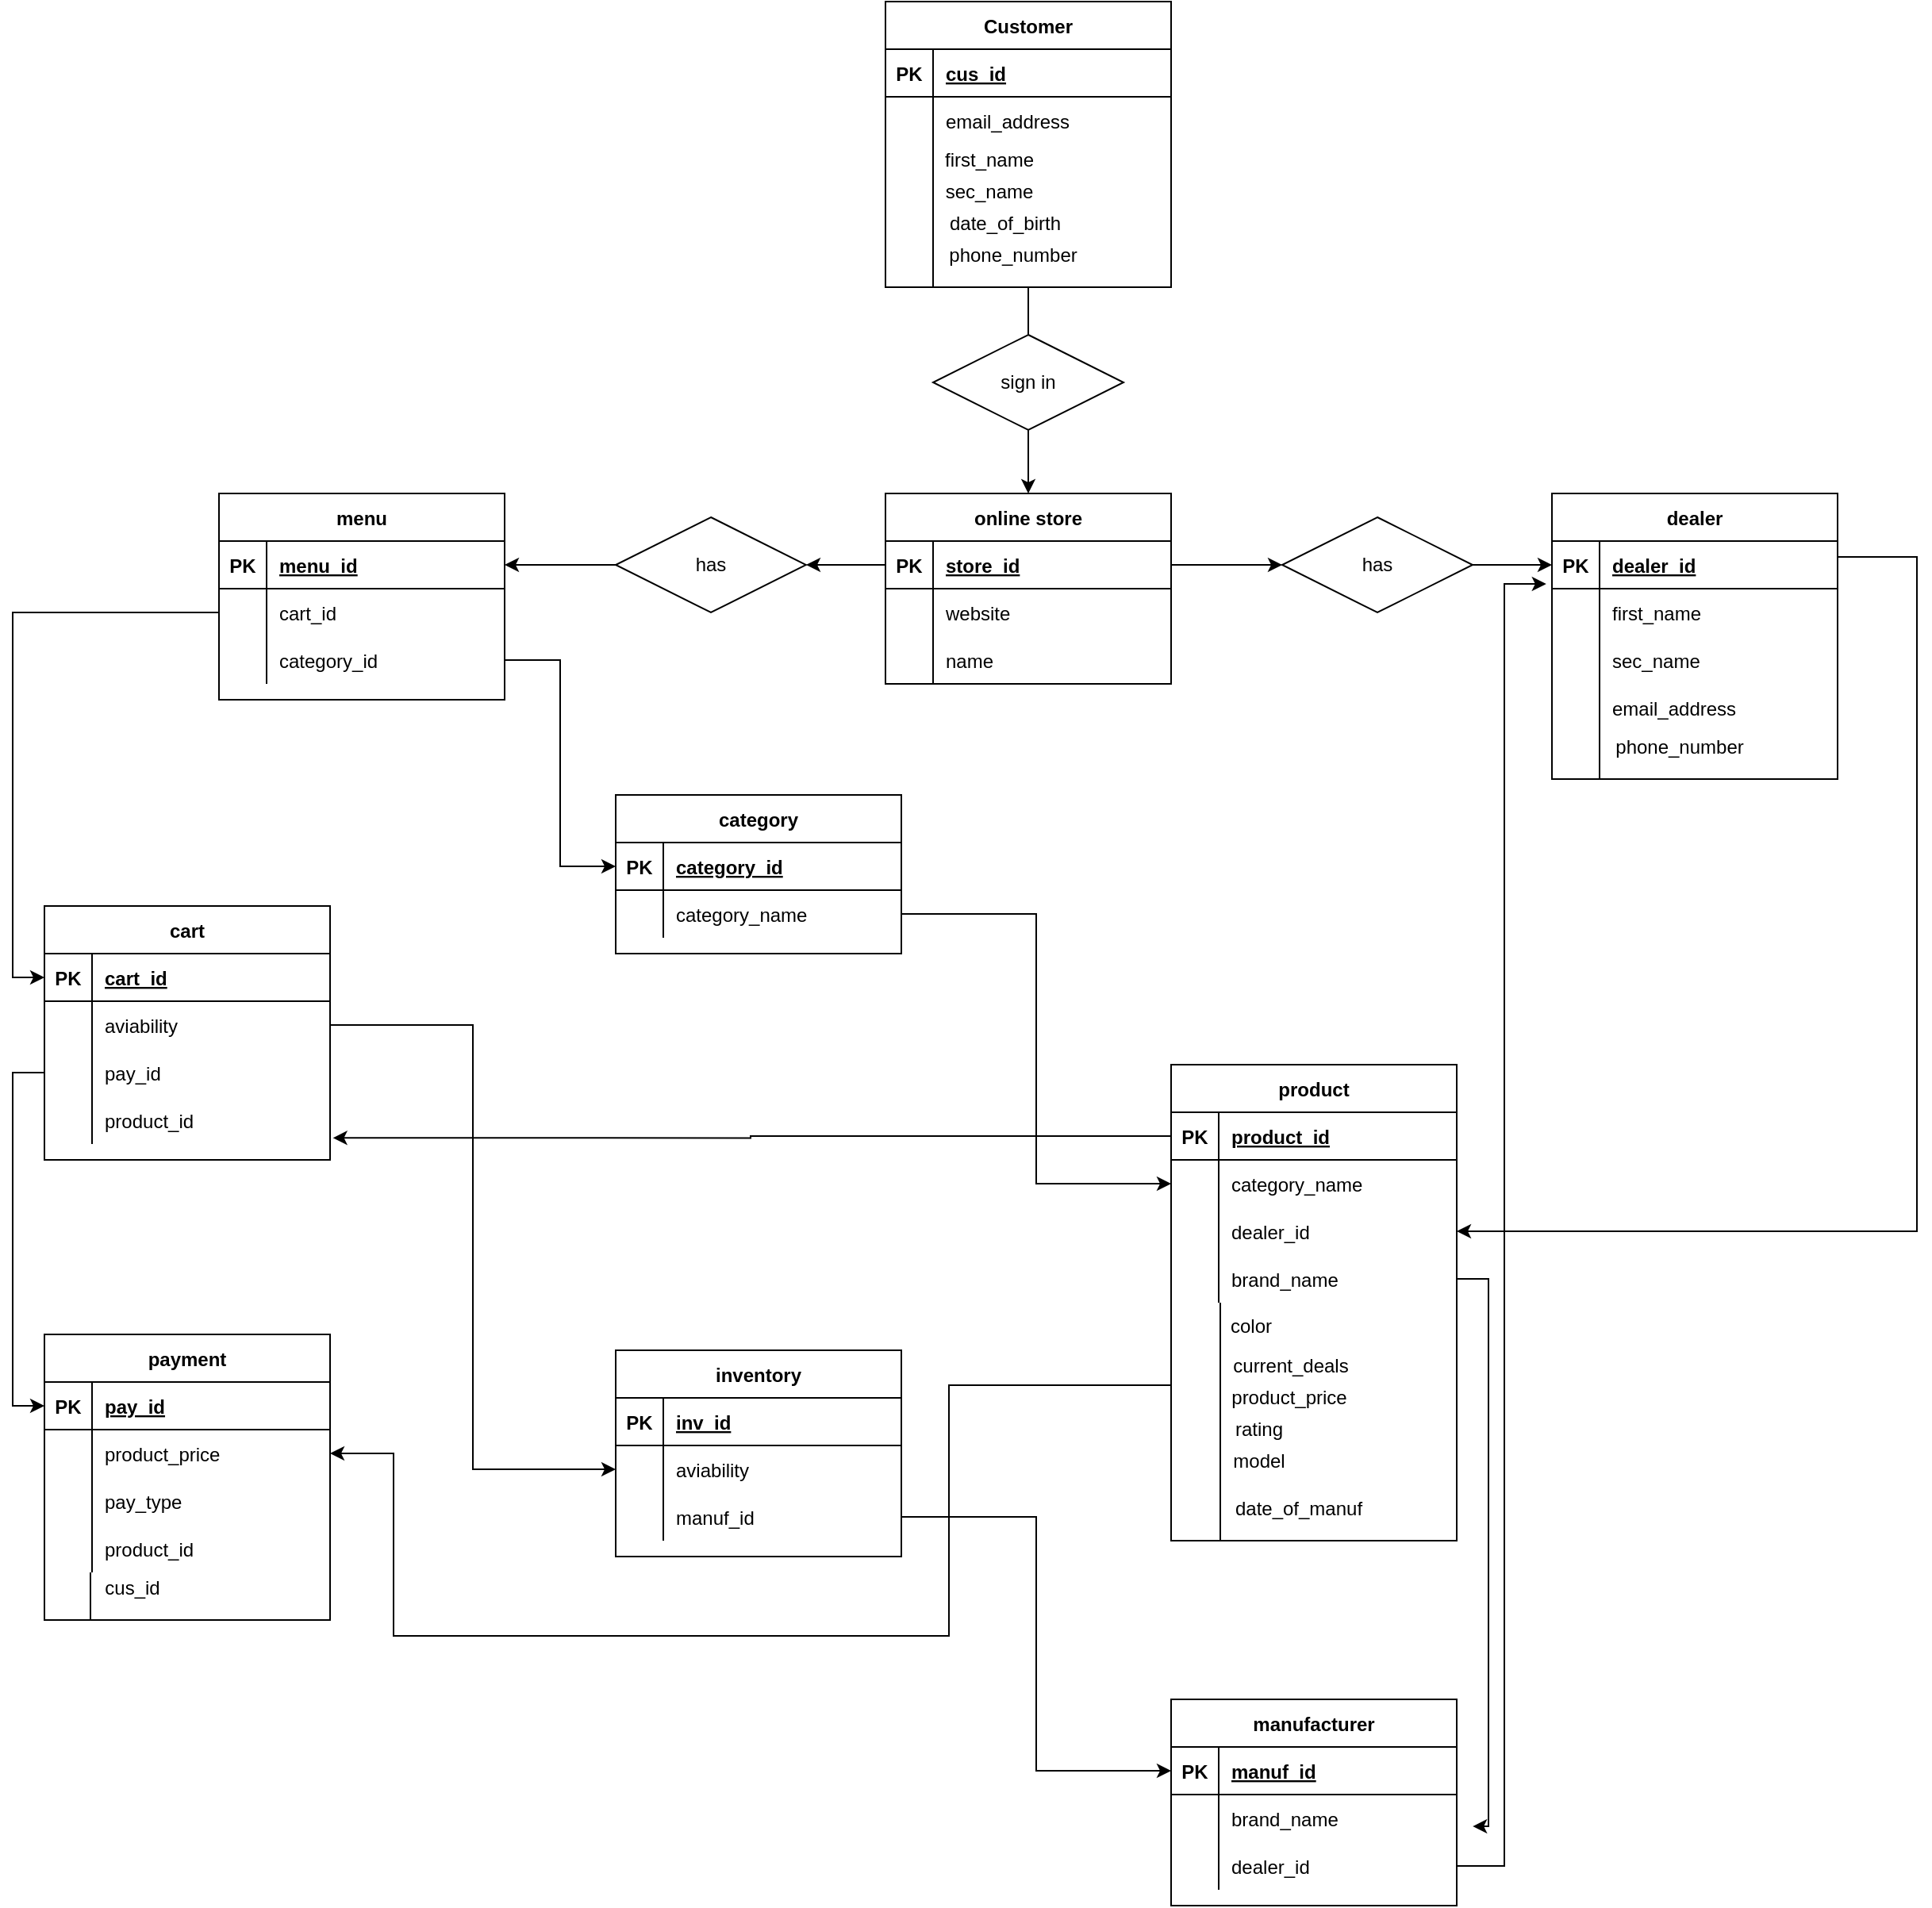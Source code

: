 <mxfile version="15.8.8" type="github"><diagram id="V5RaIn9IhtuACcZUyHem" name="Page-1"><mxGraphModel dx="3833" dy="1190" grid="1" gridSize="10" guides="1" tooltips="1" connect="1" arrows="1" fold="1" page="1" pageScale="1" pageWidth="827" pageHeight="1169" math="0" shadow="0"><root><mxCell id="0"/><mxCell id="1" parent="0"/><mxCell id="Dq_9vR5A9LpsR07hQWiT-88" style="edgeStyle=orthogonalEdgeStyle;rounded=0;orthogonalLoop=1;jettySize=auto;html=1;exitX=0.5;exitY=1;exitDx=0;exitDy=0;entryX=0.5;entryY=0;entryDx=0;entryDy=0;" parent="1" source="Dq_9vR5A9LpsR07hQWiT-31" target="Dq_9vR5A9LpsR07hQWiT-46" edge="1"><mxGeometry relative="1" as="geometry"/></mxCell><mxCell id="Dq_9vR5A9LpsR07hQWiT-31" value="Customer" style="shape=table;startSize=30;container=1;collapsible=1;childLayout=tableLayout;fixedRows=1;rowLines=0;fontStyle=1;align=center;resizeLast=1;" parent="1" vertex="1"><mxGeometry x="350" y="20" width="180" height="180" as="geometry"/></mxCell><mxCell id="Dq_9vR5A9LpsR07hQWiT-32" value="" style="shape=partialRectangle;collapsible=0;dropTarget=0;pointerEvents=0;fillColor=none;top=0;left=0;bottom=1;right=0;points=[[0,0.5],[1,0.5]];portConstraint=eastwest;" parent="Dq_9vR5A9LpsR07hQWiT-31" vertex="1"><mxGeometry y="30" width="180" height="30" as="geometry"/></mxCell><mxCell id="Dq_9vR5A9LpsR07hQWiT-33" value="PK" style="shape=partialRectangle;connectable=0;fillColor=none;top=0;left=0;bottom=0;right=0;fontStyle=1;overflow=hidden;" parent="Dq_9vR5A9LpsR07hQWiT-32" vertex="1"><mxGeometry width="30.0" height="30" as="geometry"><mxRectangle width="30.0" height="30" as="alternateBounds"/></mxGeometry></mxCell><mxCell id="Dq_9vR5A9LpsR07hQWiT-34" value="cus_id" style="shape=partialRectangle;connectable=0;fillColor=none;top=0;left=0;bottom=0;right=0;align=left;spacingLeft=6;fontStyle=5;overflow=hidden;" parent="Dq_9vR5A9LpsR07hQWiT-32" vertex="1"><mxGeometry x="30.0" width="150.0" height="30" as="geometry"><mxRectangle width="150.0" height="30" as="alternateBounds"/></mxGeometry></mxCell><mxCell id="Dq_9vR5A9LpsR07hQWiT-35" value="" style="shape=partialRectangle;collapsible=0;dropTarget=0;pointerEvents=0;fillColor=none;top=0;left=0;bottom=0;right=0;points=[[0,0.5],[1,0.5]];portConstraint=eastwest;" parent="Dq_9vR5A9LpsR07hQWiT-31" vertex="1"><mxGeometry y="60" width="180" height="30" as="geometry"/></mxCell><mxCell id="Dq_9vR5A9LpsR07hQWiT-36" value="" style="shape=partialRectangle;connectable=0;fillColor=none;top=0;left=0;bottom=0;right=0;editable=1;overflow=hidden;" parent="Dq_9vR5A9LpsR07hQWiT-35" vertex="1"><mxGeometry width="30.0" height="30" as="geometry"><mxRectangle width="30.0" height="30" as="alternateBounds"/></mxGeometry></mxCell><mxCell id="Dq_9vR5A9LpsR07hQWiT-37" value="email_address" style="shape=partialRectangle;connectable=0;fillColor=none;top=0;left=0;bottom=0;right=0;align=left;spacingLeft=6;overflow=hidden;" parent="Dq_9vR5A9LpsR07hQWiT-35" vertex="1"><mxGeometry x="30.0" width="150.0" height="30" as="geometry"><mxRectangle width="150.0" height="30" as="alternateBounds"/></mxGeometry></mxCell><mxCell id="Dq_9vR5A9LpsR07hQWiT-44" value="sign in" style="shape=rhombus;perimeter=rhombusPerimeter;whiteSpace=wrap;html=1;align=center;" parent="1" vertex="1"><mxGeometry x="380" y="230" width="120" height="60" as="geometry"/></mxCell><mxCell id="Dq_9vR5A9LpsR07hQWiT-46" value="online store" style="shape=table;startSize=30;container=1;collapsible=1;childLayout=tableLayout;fixedRows=1;rowLines=0;fontStyle=1;align=center;resizeLast=1;" parent="1" vertex="1"><mxGeometry x="350" y="330" width="180" height="120" as="geometry"/></mxCell><mxCell id="Dq_9vR5A9LpsR07hQWiT-47" value="" style="shape=partialRectangle;collapsible=0;dropTarget=0;pointerEvents=0;fillColor=none;top=0;left=0;bottom=1;right=0;points=[[0,0.5],[1,0.5]];portConstraint=eastwest;" parent="Dq_9vR5A9LpsR07hQWiT-46" vertex="1"><mxGeometry y="30" width="180" height="30" as="geometry"/></mxCell><mxCell id="Dq_9vR5A9LpsR07hQWiT-48" value="PK" style="shape=partialRectangle;connectable=0;fillColor=none;top=0;left=0;bottom=0;right=0;fontStyle=1;overflow=hidden;" parent="Dq_9vR5A9LpsR07hQWiT-47" vertex="1"><mxGeometry width="30" height="30" as="geometry"><mxRectangle width="30" height="30" as="alternateBounds"/></mxGeometry></mxCell><mxCell id="Dq_9vR5A9LpsR07hQWiT-49" value="store_id" style="shape=partialRectangle;connectable=0;fillColor=none;top=0;left=0;bottom=0;right=0;align=left;spacingLeft=6;fontStyle=5;overflow=hidden;" parent="Dq_9vR5A9LpsR07hQWiT-47" vertex="1"><mxGeometry x="30" width="150" height="30" as="geometry"><mxRectangle width="150" height="30" as="alternateBounds"/></mxGeometry></mxCell><mxCell id="Dq_9vR5A9LpsR07hQWiT-50" value="" style="shape=partialRectangle;collapsible=0;dropTarget=0;pointerEvents=0;fillColor=none;top=0;left=0;bottom=0;right=0;points=[[0,0.5],[1,0.5]];portConstraint=eastwest;" parent="Dq_9vR5A9LpsR07hQWiT-46" vertex="1"><mxGeometry y="60" width="180" height="30" as="geometry"/></mxCell><mxCell id="Dq_9vR5A9LpsR07hQWiT-51" value="" style="shape=partialRectangle;connectable=0;fillColor=none;top=0;left=0;bottom=0;right=0;editable=1;overflow=hidden;" parent="Dq_9vR5A9LpsR07hQWiT-50" vertex="1"><mxGeometry width="30" height="30" as="geometry"><mxRectangle width="30" height="30" as="alternateBounds"/></mxGeometry></mxCell><mxCell id="Dq_9vR5A9LpsR07hQWiT-52" value="website" style="shape=partialRectangle;connectable=0;fillColor=none;top=0;left=0;bottom=0;right=0;align=left;spacingLeft=6;overflow=hidden;" parent="Dq_9vR5A9LpsR07hQWiT-50" vertex="1"><mxGeometry x="30" width="150" height="30" as="geometry"><mxRectangle width="150" height="30" as="alternateBounds"/></mxGeometry></mxCell><mxCell id="Dq_9vR5A9LpsR07hQWiT-53" value="" style="shape=partialRectangle;collapsible=0;dropTarget=0;pointerEvents=0;fillColor=none;top=0;left=0;bottom=0;right=0;points=[[0,0.5],[1,0.5]];portConstraint=eastwest;" parent="Dq_9vR5A9LpsR07hQWiT-46" vertex="1"><mxGeometry y="90" width="180" height="30" as="geometry"/></mxCell><mxCell id="Dq_9vR5A9LpsR07hQWiT-54" value="" style="shape=partialRectangle;connectable=0;fillColor=none;top=0;left=0;bottom=0;right=0;editable=1;overflow=hidden;" parent="Dq_9vR5A9LpsR07hQWiT-53" vertex="1"><mxGeometry width="30" height="30" as="geometry"><mxRectangle width="30" height="30" as="alternateBounds"/></mxGeometry></mxCell><mxCell id="Dq_9vR5A9LpsR07hQWiT-55" value="name" style="shape=partialRectangle;connectable=0;fillColor=none;top=0;left=0;bottom=0;right=0;align=left;spacingLeft=6;overflow=hidden;" parent="Dq_9vR5A9LpsR07hQWiT-53" vertex="1"><mxGeometry x="30" width="150" height="30" as="geometry"><mxRectangle width="150" height="30" as="alternateBounds"/></mxGeometry></mxCell><mxCell id="Dq_9vR5A9LpsR07hQWiT-59" value="menu" style="shape=table;startSize=30;container=1;collapsible=1;childLayout=tableLayout;fixedRows=1;rowLines=0;fontStyle=1;align=center;resizeLast=1;" parent="1" vertex="1"><mxGeometry x="-70" y="330" width="180" height="130" as="geometry"/></mxCell><mxCell id="Dq_9vR5A9LpsR07hQWiT-60" value="" style="shape=partialRectangle;collapsible=0;dropTarget=0;pointerEvents=0;fillColor=none;top=0;left=0;bottom=1;right=0;points=[[0,0.5],[1,0.5]];portConstraint=eastwest;" parent="Dq_9vR5A9LpsR07hQWiT-59" vertex="1"><mxGeometry y="30" width="180" height="30" as="geometry"/></mxCell><mxCell id="Dq_9vR5A9LpsR07hQWiT-61" value="PK" style="shape=partialRectangle;connectable=0;fillColor=none;top=0;left=0;bottom=0;right=0;fontStyle=1;overflow=hidden;" parent="Dq_9vR5A9LpsR07hQWiT-60" vertex="1"><mxGeometry width="30" height="30" as="geometry"><mxRectangle width="30" height="30" as="alternateBounds"/></mxGeometry></mxCell><mxCell id="Dq_9vR5A9LpsR07hQWiT-62" value="menu_id" style="shape=partialRectangle;connectable=0;fillColor=none;top=0;left=0;bottom=0;right=0;align=left;spacingLeft=6;fontStyle=5;overflow=hidden;" parent="Dq_9vR5A9LpsR07hQWiT-60" vertex="1"><mxGeometry x="30" width="150" height="30" as="geometry"><mxRectangle width="150" height="30" as="alternateBounds"/></mxGeometry></mxCell><mxCell id="Dq_9vR5A9LpsR07hQWiT-63" value="" style="shape=partialRectangle;collapsible=0;dropTarget=0;pointerEvents=0;fillColor=none;top=0;left=0;bottom=0;right=0;points=[[0,0.5],[1,0.5]];portConstraint=eastwest;" parent="Dq_9vR5A9LpsR07hQWiT-59" vertex="1"><mxGeometry y="60" width="180" height="30" as="geometry"/></mxCell><mxCell id="Dq_9vR5A9LpsR07hQWiT-64" value="" style="shape=partialRectangle;connectable=0;fillColor=none;top=0;left=0;bottom=0;right=0;editable=1;overflow=hidden;" parent="Dq_9vR5A9LpsR07hQWiT-63" vertex="1"><mxGeometry width="30" height="30" as="geometry"><mxRectangle width="30" height="30" as="alternateBounds"/></mxGeometry></mxCell><mxCell id="Dq_9vR5A9LpsR07hQWiT-65" value="cart_id" style="shape=partialRectangle;connectable=0;fillColor=none;top=0;left=0;bottom=0;right=0;align=left;spacingLeft=6;overflow=hidden;" parent="Dq_9vR5A9LpsR07hQWiT-63" vertex="1"><mxGeometry x="30" width="150" height="30" as="geometry"><mxRectangle width="150" height="30" as="alternateBounds"/></mxGeometry></mxCell><mxCell id="Dq_9vR5A9LpsR07hQWiT-69" value="" style="shape=partialRectangle;collapsible=0;dropTarget=0;pointerEvents=0;fillColor=none;top=0;left=0;bottom=0;right=0;points=[[0,0.5],[1,0.5]];portConstraint=eastwest;" parent="Dq_9vR5A9LpsR07hQWiT-59" vertex="1"><mxGeometry y="90" width="180" height="30" as="geometry"/></mxCell><mxCell id="Dq_9vR5A9LpsR07hQWiT-70" value="" style="shape=partialRectangle;connectable=0;fillColor=none;top=0;left=0;bottom=0;right=0;editable=1;overflow=hidden;" parent="Dq_9vR5A9LpsR07hQWiT-69" vertex="1"><mxGeometry width="30" height="30" as="geometry"><mxRectangle width="30" height="30" as="alternateBounds"/></mxGeometry></mxCell><mxCell id="Dq_9vR5A9LpsR07hQWiT-71" value="category_id" style="shape=partialRectangle;connectable=0;fillColor=none;top=0;left=0;bottom=0;right=0;align=left;spacingLeft=6;overflow=hidden;" parent="Dq_9vR5A9LpsR07hQWiT-69" vertex="1"><mxGeometry x="30" width="150" height="30" as="geometry"><mxRectangle width="150" height="30" as="alternateBounds"/></mxGeometry></mxCell><mxCell id="Dq_9vR5A9LpsR07hQWiT-198" style="edgeStyle=orthogonalEdgeStyle;rounded=0;orthogonalLoop=1;jettySize=auto;html=1;exitX=0;exitY=0.5;exitDx=0;exitDy=0;entryX=1;entryY=0.5;entryDx=0;entryDy=0;" parent="1" source="Dq_9vR5A9LpsR07hQWiT-72" target="Dq_9vR5A9LpsR07hQWiT-60" edge="1"><mxGeometry relative="1" as="geometry"/></mxCell><mxCell id="Dq_9vR5A9LpsR07hQWiT-72" value="has" style="shape=rhombus;perimeter=rhombusPerimeter;whiteSpace=wrap;html=1;align=center;" parent="1" vertex="1"><mxGeometry x="180" y="345" width="120" height="60" as="geometry"/></mxCell><mxCell id="Dq_9vR5A9LpsR07hQWiT-200" style="edgeStyle=orthogonalEdgeStyle;rounded=0;orthogonalLoop=1;jettySize=auto;html=1;exitX=1;exitY=0.5;exitDx=0;exitDy=0;entryX=0;entryY=0.5;entryDx=0;entryDy=0;" parent="1" source="Dq_9vR5A9LpsR07hQWiT-73" target="Dq_9vR5A9LpsR07hQWiT-75" edge="1"><mxGeometry relative="1" as="geometry"/></mxCell><mxCell id="Dq_9vR5A9LpsR07hQWiT-73" value="has" style="shape=rhombus;perimeter=rhombusPerimeter;whiteSpace=wrap;html=1;align=center;" parent="1" vertex="1"><mxGeometry x="600" y="345" width="120" height="60" as="geometry"/></mxCell><mxCell id="Dq_9vR5A9LpsR07hQWiT-74" value="dealer" style="shape=table;startSize=30;container=1;collapsible=1;childLayout=tableLayout;fixedRows=1;rowLines=0;fontStyle=1;align=center;resizeLast=1;" parent="1" vertex="1"><mxGeometry x="770" y="330" width="180" height="180" as="geometry"/></mxCell><mxCell id="Dq_9vR5A9LpsR07hQWiT-75" value="" style="shape=partialRectangle;collapsible=0;dropTarget=0;pointerEvents=0;fillColor=none;top=0;left=0;bottom=1;right=0;points=[[0,0.5],[1,0.5]];portConstraint=eastwest;" parent="Dq_9vR5A9LpsR07hQWiT-74" vertex="1"><mxGeometry y="30" width="180" height="30" as="geometry"/></mxCell><mxCell id="Dq_9vR5A9LpsR07hQWiT-76" value="PK" style="shape=partialRectangle;connectable=0;fillColor=none;top=0;left=0;bottom=0;right=0;fontStyle=1;overflow=hidden;" parent="Dq_9vR5A9LpsR07hQWiT-75" vertex="1"><mxGeometry width="30" height="30" as="geometry"><mxRectangle width="30" height="30" as="alternateBounds"/></mxGeometry></mxCell><mxCell id="Dq_9vR5A9LpsR07hQWiT-77" value="dealer_id" style="shape=partialRectangle;connectable=0;fillColor=none;top=0;left=0;bottom=0;right=0;align=left;spacingLeft=6;fontStyle=5;overflow=hidden;" parent="Dq_9vR5A9LpsR07hQWiT-75" vertex="1"><mxGeometry x="30" width="150" height="30" as="geometry"><mxRectangle width="150" height="30" as="alternateBounds"/></mxGeometry></mxCell><mxCell id="Dq_9vR5A9LpsR07hQWiT-78" value="" style="shape=partialRectangle;collapsible=0;dropTarget=0;pointerEvents=0;fillColor=none;top=0;left=0;bottom=0;right=0;points=[[0,0.5],[1,0.5]];portConstraint=eastwest;" parent="Dq_9vR5A9LpsR07hQWiT-74" vertex="1"><mxGeometry y="60" width="180" height="30" as="geometry"/></mxCell><mxCell id="Dq_9vR5A9LpsR07hQWiT-79" value="" style="shape=partialRectangle;connectable=0;fillColor=none;top=0;left=0;bottom=0;right=0;editable=1;overflow=hidden;" parent="Dq_9vR5A9LpsR07hQWiT-78" vertex="1"><mxGeometry width="30" height="30" as="geometry"><mxRectangle width="30" height="30" as="alternateBounds"/></mxGeometry></mxCell><mxCell id="Dq_9vR5A9LpsR07hQWiT-80" value="first_name" style="shape=partialRectangle;connectable=0;fillColor=none;top=0;left=0;bottom=0;right=0;align=left;spacingLeft=6;overflow=hidden;" parent="Dq_9vR5A9LpsR07hQWiT-78" vertex="1"><mxGeometry x="30" width="150" height="30" as="geometry"><mxRectangle width="150" height="30" as="alternateBounds"/></mxGeometry></mxCell><mxCell id="Dq_9vR5A9LpsR07hQWiT-81" value="" style="shape=partialRectangle;collapsible=0;dropTarget=0;pointerEvents=0;fillColor=none;top=0;left=0;bottom=0;right=0;points=[[0,0.5],[1,0.5]];portConstraint=eastwest;" parent="Dq_9vR5A9LpsR07hQWiT-74" vertex="1"><mxGeometry y="90" width="180" height="30" as="geometry"/></mxCell><mxCell id="Dq_9vR5A9LpsR07hQWiT-82" value="" style="shape=partialRectangle;connectable=0;fillColor=none;top=0;left=0;bottom=0;right=0;editable=1;overflow=hidden;" parent="Dq_9vR5A9LpsR07hQWiT-81" vertex="1"><mxGeometry width="30" height="30" as="geometry"><mxRectangle width="30" height="30" as="alternateBounds"/></mxGeometry></mxCell><mxCell id="Dq_9vR5A9LpsR07hQWiT-83" value="sec_name" style="shape=partialRectangle;connectable=0;fillColor=none;top=0;left=0;bottom=0;right=0;align=left;spacingLeft=6;overflow=hidden;" parent="Dq_9vR5A9LpsR07hQWiT-81" vertex="1"><mxGeometry x="30" width="150" height="30" as="geometry"><mxRectangle width="150" height="30" as="alternateBounds"/></mxGeometry></mxCell><mxCell id="Dq_9vR5A9LpsR07hQWiT-84" value="" style="shape=partialRectangle;collapsible=0;dropTarget=0;pointerEvents=0;fillColor=none;top=0;left=0;bottom=0;right=0;points=[[0,0.5],[1,0.5]];portConstraint=eastwest;" parent="Dq_9vR5A9LpsR07hQWiT-74" vertex="1"><mxGeometry y="120" width="180" height="30" as="geometry"/></mxCell><mxCell id="Dq_9vR5A9LpsR07hQWiT-85" value="" style="shape=partialRectangle;connectable=0;fillColor=none;top=0;left=0;bottom=0;right=0;editable=1;overflow=hidden;" parent="Dq_9vR5A9LpsR07hQWiT-84" vertex="1"><mxGeometry width="30" height="30" as="geometry"><mxRectangle width="30" height="30" as="alternateBounds"/></mxGeometry></mxCell><mxCell id="Dq_9vR5A9LpsR07hQWiT-86" value="email_address" style="shape=partialRectangle;connectable=0;fillColor=none;top=0;left=0;bottom=0;right=0;align=left;spacingLeft=6;overflow=hidden;" parent="Dq_9vR5A9LpsR07hQWiT-84" vertex="1"><mxGeometry x="30" width="150" height="30" as="geometry"><mxRectangle width="150" height="30" as="alternateBounds"/></mxGeometry></mxCell><mxCell id="Dq_9vR5A9LpsR07hQWiT-91" value="cart" style="shape=table;startSize=30;container=1;collapsible=1;childLayout=tableLayout;fixedRows=1;rowLines=0;fontStyle=1;align=center;resizeLast=1;" parent="1" vertex="1"><mxGeometry x="-180" y="590" width="180" height="160" as="geometry"/></mxCell><mxCell id="Dq_9vR5A9LpsR07hQWiT-92" value="" style="shape=partialRectangle;collapsible=0;dropTarget=0;pointerEvents=0;fillColor=none;top=0;left=0;bottom=1;right=0;points=[[0,0.5],[1,0.5]];portConstraint=eastwest;" parent="Dq_9vR5A9LpsR07hQWiT-91" vertex="1"><mxGeometry y="30" width="180" height="30" as="geometry"/></mxCell><mxCell id="Dq_9vR5A9LpsR07hQWiT-93" value="PK" style="shape=partialRectangle;connectable=0;fillColor=none;top=0;left=0;bottom=0;right=0;fontStyle=1;overflow=hidden;" parent="Dq_9vR5A9LpsR07hQWiT-92" vertex="1"><mxGeometry width="30" height="30" as="geometry"><mxRectangle width="30" height="30" as="alternateBounds"/></mxGeometry></mxCell><mxCell id="Dq_9vR5A9LpsR07hQWiT-94" value="cart_id" style="shape=partialRectangle;connectable=0;fillColor=none;top=0;left=0;bottom=0;right=0;align=left;spacingLeft=6;fontStyle=5;overflow=hidden;" parent="Dq_9vR5A9LpsR07hQWiT-92" vertex="1"><mxGeometry x="30" width="150" height="30" as="geometry"><mxRectangle width="150" height="30" as="alternateBounds"/></mxGeometry></mxCell><mxCell id="Dq_9vR5A9LpsR07hQWiT-95" value="" style="shape=partialRectangle;collapsible=0;dropTarget=0;pointerEvents=0;fillColor=none;top=0;left=0;bottom=0;right=0;points=[[0,0.5],[1,0.5]];portConstraint=eastwest;" parent="Dq_9vR5A9LpsR07hQWiT-91" vertex="1"><mxGeometry y="60" width="180" height="30" as="geometry"/></mxCell><mxCell id="Dq_9vR5A9LpsR07hQWiT-96" value="" style="shape=partialRectangle;connectable=0;fillColor=none;top=0;left=0;bottom=0;right=0;editable=1;overflow=hidden;" parent="Dq_9vR5A9LpsR07hQWiT-95" vertex="1"><mxGeometry width="30" height="30" as="geometry"><mxRectangle width="30" height="30" as="alternateBounds"/></mxGeometry></mxCell><mxCell id="Dq_9vR5A9LpsR07hQWiT-97" value="aviability" style="shape=partialRectangle;connectable=0;fillColor=none;top=0;left=0;bottom=0;right=0;align=left;spacingLeft=6;overflow=hidden;" parent="Dq_9vR5A9LpsR07hQWiT-95" vertex="1"><mxGeometry x="30" width="150" height="30" as="geometry"><mxRectangle width="150" height="30" as="alternateBounds"/></mxGeometry></mxCell><mxCell id="Dq_9vR5A9LpsR07hQWiT-98" value="" style="shape=partialRectangle;collapsible=0;dropTarget=0;pointerEvents=0;fillColor=none;top=0;left=0;bottom=0;right=0;points=[[0,0.5],[1,0.5]];portConstraint=eastwest;" parent="Dq_9vR5A9LpsR07hQWiT-91" vertex="1"><mxGeometry y="90" width="180" height="30" as="geometry"/></mxCell><mxCell id="Dq_9vR5A9LpsR07hQWiT-99" value="" style="shape=partialRectangle;connectable=0;fillColor=none;top=0;left=0;bottom=0;right=0;editable=1;overflow=hidden;" parent="Dq_9vR5A9LpsR07hQWiT-98" vertex="1"><mxGeometry width="30" height="30" as="geometry"><mxRectangle width="30" height="30" as="alternateBounds"/></mxGeometry></mxCell><mxCell id="Dq_9vR5A9LpsR07hQWiT-100" value="pay_id" style="shape=partialRectangle;connectable=0;fillColor=none;top=0;left=0;bottom=0;right=0;align=left;spacingLeft=6;overflow=hidden;" parent="Dq_9vR5A9LpsR07hQWiT-98" vertex="1"><mxGeometry x="30" width="150" height="30" as="geometry"><mxRectangle width="150" height="30" as="alternateBounds"/></mxGeometry></mxCell><mxCell id="Dq_9vR5A9LpsR07hQWiT-101" value="" style="shape=partialRectangle;collapsible=0;dropTarget=0;pointerEvents=0;fillColor=none;top=0;left=0;bottom=0;right=0;points=[[0,0.5],[1,0.5]];portConstraint=eastwest;" parent="Dq_9vR5A9LpsR07hQWiT-91" vertex="1"><mxGeometry y="120" width="180" height="30" as="geometry"/></mxCell><mxCell id="Dq_9vR5A9LpsR07hQWiT-102" value="" style="shape=partialRectangle;connectable=0;fillColor=none;top=0;left=0;bottom=0;right=0;editable=1;overflow=hidden;" parent="Dq_9vR5A9LpsR07hQWiT-101" vertex="1"><mxGeometry width="30" height="30" as="geometry"><mxRectangle width="30" height="30" as="alternateBounds"/></mxGeometry></mxCell><mxCell id="Dq_9vR5A9LpsR07hQWiT-103" value="product_id" style="shape=partialRectangle;connectable=0;fillColor=none;top=0;left=0;bottom=0;right=0;align=left;spacingLeft=6;overflow=hidden;" parent="Dq_9vR5A9LpsR07hQWiT-101" vertex="1"><mxGeometry x="30" width="150" height="30" as="geometry"><mxRectangle width="150" height="30" as="alternateBounds"/></mxGeometry></mxCell><mxCell id="Dq_9vR5A9LpsR07hQWiT-108" value="category" style="shape=table;startSize=30;container=1;collapsible=1;childLayout=tableLayout;fixedRows=1;rowLines=0;fontStyle=1;align=center;resizeLast=1;" parent="1" vertex="1"><mxGeometry x="180" y="520" width="180" height="100" as="geometry"/></mxCell><mxCell id="Dq_9vR5A9LpsR07hQWiT-109" value="" style="shape=partialRectangle;collapsible=0;dropTarget=0;pointerEvents=0;fillColor=none;top=0;left=0;bottom=1;right=0;points=[[0,0.5],[1,0.5]];portConstraint=eastwest;" parent="Dq_9vR5A9LpsR07hQWiT-108" vertex="1"><mxGeometry y="30" width="180" height="30" as="geometry"/></mxCell><mxCell id="Dq_9vR5A9LpsR07hQWiT-110" value="PK" style="shape=partialRectangle;connectable=0;fillColor=none;top=0;left=0;bottom=0;right=0;fontStyle=1;overflow=hidden;" parent="Dq_9vR5A9LpsR07hQWiT-109" vertex="1"><mxGeometry width="30" height="30" as="geometry"><mxRectangle width="30" height="30" as="alternateBounds"/></mxGeometry></mxCell><mxCell id="Dq_9vR5A9LpsR07hQWiT-111" value="category_id" style="shape=partialRectangle;connectable=0;fillColor=none;top=0;left=0;bottom=0;right=0;align=left;spacingLeft=6;fontStyle=5;overflow=hidden;" parent="Dq_9vR5A9LpsR07hQWiT-109" vertex="1"><mxGeometry x="30" width="150" height="30" as="geometry"><mxRectangle width="150" height="30" as="alternateBounds"/></mxGeometry></mxCell><mxCell id="Dq_9vR5A9LpsR07hQWiT-112" value="" style="shape=partialRectangle;collapsible=0;dropTarget=0;pointerEvents=0;fillColor=none;top=0;left=0;bottom=0;right=0;points=[[0,0.5],[1,0.5]];portConstraint=eastwest;" parent="Dq_9vR5A9LpsR07hQWiT-108" vertex="1"><mxGeometry y="60" width="180" height="30" as="geometry"/></mxCell><mxCell id="Dq_9vR5A9LpsR07hQWiT-113" value="" style="shape=partialRectangle;connectable=0;fillColor=none;top=0;left=0;bottom=0;right=0;editable=1;overflow=hidden;" parent="Dq_9vR5A9LpsR07hQWiT-112" vertex="1"><mxGeometry width="30" height="30" as="geometry"><mxRectangle width="30" height="30" as="alternateBounds"/></mxGeometry></mxCell><mxCell id="Dq_9vR5A9LpsR07hQWiT-114" value="category_name" style="shape=partialRectangle;connectable=0;fillColor=none;top=0;left=0;bottom=0;right=0;align=left;spacingLeft=6;overflow=hidden;" parent="Dq_9vR5A9LpsR07hQWiT-112" vertex="1"><mxGeometry x="30" width="150" height="30" as="geometry"><mxRectangle width="150" height="30" as="alternateBounds"/></mxGeometry></mxCell><mxCell id="Dq_9vR5A9LpsR07hQWiT-122" value="payment" style="shape=table;startSize=30;container=1;collapsible=1;childLayout=tableLayout;fixedRows=1;rowLines=0;fontStyle=1;align=center;resizeLast=1;" parent="1" vertex="1"><mxGeometry x="-180" y="860" width="180" height="180" as="geometry"/></mxCell><mxCell id="Dq_9vR5A9LpsR07hQWiT-123" value="" style="shape=partialRectangle;collapsible=0;dropTarget=0;pointerEvents=0;fillColor=none;top=0;left=0;bottom=1;right=0;points=[[0,0.5],[1,0.5]];portConstraint=eastwest;" parent="Dq_9vR5A9LpsR07hQWiT-122" vertex="1"><mxGeometry y="30" width="180" height="30" as="geometry"/></mxCell><mxCell id="Dq_9vR5A9LpsR07hQWiT-124" value="PK" style="shape=partialRectangle;connectable=0;fillColor=none;top=0;left=0;bottom=0;right=0;fontStyle=1;overflow=hidden;" parent="Dq_9vR5A9LpsR07hQWiT-123" vertex="1"><mxGeometry width="30" height="30" as="geometry"><mxRectangle width="30" height="30" as="alternateBounds"/></mxGeometry></mxCell><mxCell id="Dq_9vR5A9LpsR07hQWiT-125" value="pay_id" style="shape=partialRectangle;connectable=0;fillColor=none;top=0;left=0;bottom=0;right=0;align=left;spacingLeft=6;fontStyle=5;overflow=hidden;" parent="Dq_9vR5A9LpsR07hQWiT-123" vertex="1"><mxGeometry x="30" width="150" height="30" as="geometry"><mxRectangle width="150" height="30" as="alternateBounds"/></mxGeometry></mxCell><mxCell id="Dq_9vR5A9LpsR07hQWiT-126" value="" style="shape=partialRectangle;collapsible=0;dropTarget=0;pointerEvents=0;fillColor=none;top=0;left=0;bottom=0;right=0;points=[[0,0.5],[1,0.5]];portConstraint=eastwest;" parent="Dq_9vR5A9LpsR07hQWiT-122" vertex="1"><mxGeometry y="60" width="180" height="30" as="geometry"/></mxCell><mxCell id="Dq_9vR5A9LpsR07hQWiT-127" value="" style="shape=partialRectangle;connectable=0;fillColor=none;top=0;left=0;bottom=0;right=0;editable=1;overflow=hidden;" parent="Dq_9vR5A9LpsR07hQWiT-126" vertex="1"><mxGeometry width="30" height="30" as="geometry"><mxRectangle width="30" height="30" as="alternateBounds"/></mxGeometry></mxCell><mxCell id="Dq_9vR5A9LpsR07hQWiT-128" value="product_price" style="shape=partialRectangle;connectable=0;fillColor=none;top=0;left=0;bottom=0;right=0;align=left;spacingLeft=6;overflow=hidden;" parent="Dq_9vR5A9LpsR07hQWiT-126" vertex="1"><mxGeometry x="30" width="150" height="30" as="geometry"><mxRectangle width="150" height="30" as="alternateBounds"/></mxGeometry></mxCell><mxCell id="Dq_9vR5A9LpsR07hQWiT-129" value="" style="shape=partialRectangle;collapsible=0;dropTarget=0;pointerEvents=0;fillColor=none;top=0;left=0;bottom=0;right=0;points=[[0,0.5],[1,0.5]];portConstraint=eastwest;" parent="Dq_9vR5A9LpsR07hQWiT-122" vertex="1"><mxGeometry y="90" width="180" height="30" as="geometry"/></mxCell><mxCell id="Dq_9vR5A9LpsR07hQWiT-130" value="" style="shape=partialRectangle;connectable=0;fillColor=none;top=0;left=0;bottom=0;right=0;editable=1;overflow=hidden;" parent="Dq_9vR5A9LpsR07hQWiT-129" vertex="1"><mxGeometry width="30" height="30" as="geometry"><mxRectangle width="30" height="30" as="alternateBounds"/></mxGeometry></mxCell><mxCell id="Dq_9vR5A9LpsR07hQWiT-131" value="pay_type" style="shape=partialRectangle;connectable=0;fillColor=none;top=0;left=0;bottom=0;right=0;align=left;spacingLeft=6;overflow=hidden;" parent="Dq_9vR5A9LpsR07hQWiT-129" vertex="1"><mxGeometry x="30" width="150" height="30" as="geometry"><mxRectangle width="150" height="30" as="alternateBounds"/></mxGeometry></mxCell><mxCell id="Dq_9vR5A9LpsR07hQWiT-132" value="" style="shape=partialRectangle;collapsible=0;dropTarget=0;pointerEvents=0;fillColor=none;top=0;left=0;bottom=0;right=0;points=[[0,0.5],[1,0.5]];portConstraint=eastwest;" parent="Dq_9vR5A9LpsR07hQWiT-122" vertex="1"><mxGeometry y="120" width="180" height="30" as="geometry"/></mxCell><mxCell id="Dq_9vR5A9LpsR07hQWiT-133" value="" style="shape=partialRectangle;connectable=0;fillColor=none;top=0;left=0;bottom=0;right=0;editable=1;overflow=hidden;" parent="Dq_9vR5A9LpsR07hQWiT-132" vertex="1"><mxGeometry width="30" height="30" as="geometry"><mxRectangle width="30" height="30" as="alternateBounds"/></mxGeometry></mxCell><mxCell id="Dq_9vR5A9LpsR07hQWiT-134" value="product_id" style="shape=partialRectangle;connectable=0;fillColor=none;top=0;left=0;bottom=0;right=0;align=left;spacingLeft=6;overflow=hidden;" parent="Dq_9vR5A9LpsR07hQWiT-132" vertex="1"><mxGeometry x="30" width="150" height="30" as="geometry"><mxRectangle width="150" height="30" as="alternateBounds"/></mxGeometry></mxCell><mxCell id="Dq_9vR5A9LpsR07hQWiT-136" style="edgeStyle=orthogonalEdgeStyle;rounded=0;orthogonalLoop=1;jettySize=auto;html=1;exitX=1;exitY=0.5;exitDx=0;exitDy=0;entryX=0;entryY=0.5;entryDx=0;entryDy=0;" parent="1" source="Dq_9vR5A9LpsR07hQWiT-69" target="Dq_9vR5A9LpsR07hQWiT-109" edge="1"><mxGeometry relative="1" as="geometry"/></mxCell><mxCell id="Dq_9vR5A9LpsR07hQWiT-227" style="edgeStyle=orthogonalEdgeStyle;rounded=0;orthogonalLoop=1;jettySize=auto;html=1;exitX=0;exitY=0.75;exitDx=0;exitDy=0;entryX=1;entryY=0.5;entryDx=0;entryDy=0;" parent="1" source="Dq_9vR5A9LpsR07hQWiT-137" target="Dq_9vR5A9LpsR07hQWiT-126" edge="1"><mxGeometry relative="1" as="geometry"><Array as="points"><mxPoint x="390" y="892"/><mxPoint x="390" y="1050"/><mxPoint x="40" y="1050"/><mxPoint x="40" y="935"/></Array></mxGeometry></mxCell><mxCell id="Dq_9vR5A9LpsR07hQWiT-137" value="product" style="shape=table;startSize=30;container=1;collapsible=1;childLayout=tableLayout;fixedRows=1;rowLines=0;fontStyle=1;align=center;resizeLast=1;" parent="1" vertex="1"><mxGeometry x="530" y="690" width="180" height="300" as="geometry"/></mxCell><mxCell id="Dq_9vR5A9LpsR07hQWiT-138" value="" style="shape=partialRectangle;collapsible=0;dropTarget=0;pointerEvents=0;fillColor=none;top=0;left=0;bottom=1;right=0;points=[[0,0.5],[1,0.5]];portConstraint=eastwest;" parent="Dq_9vR5A9LpsR07hQWiT-137" vertex="1"><mxGeometry y="30" width="180" height="30" as="geometry"/></mxCell><mxCell id="Dq_9vR5A9LpsR07hQWiT-139" value="PK" style="shape=partialRectangle;connectable=0;fillColor=none;top=0;left=0;bottom=0;right=0;fontStyle=1;overflow=hidden;" parent="Dq_9vR5A9LpsR07hQWiT-138" vertex="1"><mxGeometry width="30.0" height="30" as="geometry"><mxRectangle width="30.0" height="30" as="alternateBounds"/></mxGeometry></mxCell><mxCell id="Dq_9vR5A9LpsR07hQWiT-140" value="product_id" style="shape=partialRectangle;connectable=0;fillColor=none;top=0;left=0;bottom=0;right=0;align=left;spacingLeft=6;fontStyle=5;overflow=hidden;" parent="Dq_9vR5A9LpsR07hQWiT-138" vertex="1"><mxGeometry x="30.0" width="150.0" height="30" as="geometry"><mxRectangle width="150.0" height="30" as="alternateBounds"/></mxGeometry></mxCell><mxCell id="Dq_9vR5A9LpsR07hQWiT-141" value="" style="shape=partialRectangle;collapsible=0;dropTarget=0;pointerEvents=0;fillColor=none;top=0;left=0;bottom=0;right=0;points=[[0,0.5],[1,0.5]];portConstraint=eastwest;" parent="Dq_9vR5A9LpsR07hQWiT-137" vertex="1"><mxGeometry y="60" width="180" height="30" as="geometry"/></mxCell><mxCell id="Dq_9vR5A9LpsR07hQWiT-142" value="" style="shape=partialRectangle;connectable=0;fillColor=none;top=0;left=0;bottom=0;right=0;editable=1;overflow=hidden;" parent="Dq_9vR5A9LpsR07hQWiT-141" vertex="1"><mxGeometry width="30.0" height="30" as="geometry"><mxRectangle width="30.0" height="30" as="alternateBounds"/></mxGeometry></mxCell><mxCell id="Dq_9vR5A9LpsR07hQWiT-143" value="category_name" style="shape=partialRectangle;connectable=0;fillColor=none;top=0;left=0;bottom=0;right=0;align=left;spacingLeft=6;overflow=hidden;" parent="Dq_9vR5A9LpsR07hQWiT-141" vertex="1"><mxGeometry x="30.0" width="150.0" height="30" as="geometry"><mxRectangle width="150.0" height="30" as="alternateBounds"/></mxGeometry></mxCell><mxCell id="Dq_9vR5A9LpsR07hQWiT-144" value="" style="shape=partialRectangle;collapsible=0;dropTarget=0;pointerEvents=0;fillColor=none;top=0;left=0;bottom=0;right=0;points=[[0,0.5],[1,0.5]];portConstraint=eastwest;" parent="Dq_9vR5A9LpsR07hQWiT-137" vertex="1"><mxGeometry y="90" width="180" height="30" as="geometry"/></mxCell><mxCell id="Dq_9vR5A9LpsR07hQWiT-145" value="" style="shape=partialRectangle;connectable=0;fillColor=none;top=0;left=0;bottom=0;right=0;editable=1;overflow=hidden;" parent="Dq_9vR5A9LpsR07hQWiT-144" vertex="1"><mxGeometry width="30.0" height="30" as="geometry"><mxRectangle width="30.0" height="30" as="alternateBounds"/></mxGeometry></mxCell><mxCell id="Dq_9vR5A9LpsR07hQWiT-146" value="dealer_id" style="shape=partialRectangle;connectable=0;fillColor=none;top=0;left=0;bottom=0;right=0;align=left;spacingLeft=6;overflow=hidden;" parent="Dq_9vR5A9LpsR07hQWiT-144" vertex="1"><mxGeometry x="30.0" width="150.0" height="30" as="geometry"><mxRectangle width="150.0" height="30" as="alternateBounds"/></mxGeometry></mxCell><mxCell id="Dq_9vR5A9LpsR07hQWiT-147" value="" style="shape=partialRectangle;collapsible=0;dropTarget=0;pointerEvents=0;fillColor=none;top=0;left=0;bottom=0;right=0;points=[[0,0.5],[1,0.5]];portConstraint=eastwest;" parent="Dq_9vR5A9LpsR07hQWiT-137" vertex="1"><mxGeometry y="120" width="180" height="30" as="geometry"/></mxCell><mxCell id="Dq_9vR5A9LpsR07hQWiT-148" value="" style="shape=partialRectangle;connectable=0;fillColor=none;top=0;left=0;bottom=0;right=0;editable=1;overflow=hidden;" parent="Dq_9vR5A9LpsR07hQWiT-147" vertex="1"><mxGeometry width="30.0" height="30" as="geometry"><mxRectangle width="30.0" height="30" as="alternateBounds"/></mxGeometry></mxCell><mxCell id="Dq_9vR5A9LpsR07hQWiT-149" value="brand_name" style="shape=partialRectangle;connectable=0;fillColor=none;top=0;left=0;bottom=0;right=0;align=left;spacingLeft=6;overflow=hidden;" parent="Dq_9vR5A9LpsR07hQWiT-147" vertex="1"><mxGeometry x="30.0" width="150.0" height="30" as="geometry"><mxRectangle width="150.0" height="30" as="alternateBounds"/></mxGeometry></mxCell><mxCell id="Dq_9vR5A9LpsR07hQWiT-163" value="inventory" style="shape=table;startSize=30;container=1;collapsible=1;childLayout=tableLayout;fixedRows=1;rowLines=0;fontStyle=1;align=center;resizeLast=1;" parent="1" vertex="1"><mxGeometry x="180" y="870" width="180" height="130" as="geometry"/></mxCell><mxCell id="Dq_9vR5A9LpsR07hQWiT-164" value="" style="shape=partialRectangle;collapsible=0;dropTarget=0;pointerEvents=0;fillColor=none;top=0;left=0;bottom=1;right=0;points=[[0,0.5],[1,0.5]];portConstraint=eastwest;" parent="Dq_9vR5A9LpsR07hQWiT-163" vertex="1"><mxGeometry y="30" width="180" height="30" as="geometry"/></mxCell><mxCell id="Dq_9vR5A9LpsR07hQWiT-165" value="PK" style="shape=partialRectangle;connectable=0;fillColor=none;top=0;left=0;bottom=0;right=0;fontStyle=1;overflow=hidden;" parent="Dq_9vR5A9LpsR07hQWiT-164" vertex="1"><mxGeometry width="30" height="30" as="geometry"><mxRectangle width="30" height="30" as="alternateBounds"/></mxGeometry></mxCell><mxCell id="Dq_9vR5A9LpsR07hQWiT-166" value="inv_id" style="shape=partialRectangle;connectable=0;fillColor=none;top=0;left=0;bottom=0;right=0;align=left;spacingLeft=6;fontStyle=5;overflow=hidden;" parent="Dq_9vR5A9LpsR07hQWiT-164" vertex="1"><mxGeometry x="30" width="150" height="30" as="geometry"><mxRectangle width="150" height="30" as="alternateBounds"/></mxGeometry></mxCell><mxCell id="Dq_9vR5A9LpsR07hQWiT-167" value="" style="shape=partialRectangle;collapsible=0;dropTarget=0;pointerEvents=0;fillColor=none;top=0;left=0;bottom=0;right=0;points=[[0,0.5],[1,0.5]];portConstraint=eastwest;" parent="Dq_9vR5A9LpsR07hQWiT-163" vertex="1"><mxGeometry y="60" width="180" height="30" as="geometry"/></mxCell><mxCell id="Dq_9vR5A9LpsR07hQWiT-168" value="" style="shape=partialRectangle;connectable=0;fillColor=none;top=0;left=0;bottom=0;right=0;editable=1;overflow=hidden;" parent="Dq_9vR5A9LpsR07hQWiT-167" vertex="1"><mxGeometry width="30" height="30" as="geometry"><mxRectangle width="30" height="30" as="alternateBounds"/></mxGeometry></mxCell><mxCell id="Dq_9vR5A9LpsR07hQWiT-169" value="aviability" style="shape=partialRectangle;connectable=0;fillColor=none;top=0;left=0;bottom=0;right=0;align=left;spacingLeft=6;overflow=hidden;" parent="Dq_9vR5A9LpsR07hQWiT-167" vertex="1"><mxGeometry x="30" width="150" height="30" as="geometry"><mxRectangle width="150" height="30" as="alternateBounds"/></mxGeometry></mxCell><mxCell id="Dq_9vR5A9LpsR07hQWiT-170" value="" style="shape=partialRectangle;collapsible=0;dropTarget=0;pointerEvents=0;fillColor=none;top=0;left=0;bottom=0;right=0;points=[[0,0.5],[1,0.5]];portConstraint=eastwest;" parent="Dq_9vR5A9LpsR07hQWiT-163" vertex="1"><mxGeometry y="90" width="180" height="30" as="geometry"/></mxCell><mxCell id="Dq_9vR5A9LpsR07hQWiT-171" value="" style="shape=partialRectangle;connectable=0;fillColor=none;top=0;left=0;bottom=0;right=0;editable=1;overflow=hidden;" parent="Dq_9vR5A9LpsR07hQWiT-170" vertex="1"><mxGeometry width="30" height="30" as="geometry"><mxRectangle width="30" height="30" as="alternateBounds"/></mxGeometry></mxCell><mxCell id="Dq_9vR5A9LpsR07hQWiT-172" value="manuf_id" style="shape=partialRectangle;connectable=0;fillColor=none;top=0;left=0;bottom=0;right=0;align=left;spacingLeft=6;overflow=hidden;" parent="Dq_9vR5A9LpsR07hQWiT-170" vertex="1"><mxGeometry x="30" width="150" height="30" as="geometry"><mxRectangle width="150" height="30" as="alternateBounds"/></mxGeometry></mxCell><mxCell id="Dq_9vR5A9LpsR07hQWiT-176" value="manufacturer" style="shape=table;startSize=30;container=1;collapsible=1;childLayout=tableLayout;fixedRows=1;rowLines=0;fontStyle=1;align=center;resizeLast=1;" parent="1" vertex="1"><mxGeometry x="530" y="1090" width="180" height="130" as="geometry"/></mxCell><mxCell id="Dq_9vR5A9LpsR07hQWiT-177" value="" style="shape=partialRectangle;collapsible=0;dropTarget=0;pointerEvents=0;fillColor=none;top=0;left=0;bottom=1;right=0;points=[[0,0.5],[1,0.5]];portConstraint=eastwest;" parent="Dq_9vR5A9LpsR07hQWiT-176" vertex="1"><mxGeometry y="30" width="180" height="30" as="geometry"/></mxCell><mxCell id="Dq_9vR5A9LpsR07hQWiT-178" value="PK" style="shape=partialRectangle;connectable=0;fillColor=none;top=0;left=0;bottom=0;right=0;fontStyle=1;overflow=hidden;" parent="Dq_9vR5A9LpsR07hQWiT-177" vertex="1"><mxGeometry width="30" height="30" as="geometry"><mxRectangle width="30" height="30" as="alternateBounds"/></mxGeometry></mxCell><mxCell id="Dq_9vR5A9LpsR07hQWiT-179" value="manuf_id" style="shape=partialRectangle;connectable=0;fillColor=none;top=0;left=0;bottom=0;right=0;align=left;spacingLeft=6;fontStyle=5;overflow=hidden;" parent="Dq_9vR5A9LpsR07hQWiT-177" vertex="1"><mxGeometry x="30" width="150" height="30" as="geometry"><mxRectangle width="150" height="30" as="alternateBounds"/></mxGeometry></mxCell><mxCell id="Dq_9vR5A9LpsR07hQWiT-180" value="" style="shape=partialRectangle;collapsible=0;dropTarget=0;pointerEvents=0;fillColor=none;top=0;left=0;bottom=0;right=0;points=[[0,0.5],[1,0.5]];portConstraint=eastwest;" parent="Dq_9vR5A9LpsR07hQWiT-176" vertex="1"><mxGeometry y="60" width="180" height="30" as="geometry"/></mxCell><mxCell id="Dq_9vR5A9LpsR07hQWiT-181" value="" style="shape=partialRectangle;connectable=0;fillColor=none;top=0;left=0;bottom=0;right=0;editable=1;overflow=hidden;" parent="Dq_9vR5A9LpsR07hQWiT-180" vertex="1"><mxGeometry width="30" height="30" as="geometry"><mxRectangle width="30" height="30" as="alternateBounds"/></mxGeometry></mxCell><mxCell id="Dq_9vR5A9LpsR07hQWiT-182" value="brand_name" style="shape=partialRectangle;connectable=0;fillColor=none;top=0;left=0;bottom=0;right=0;align=left;spacingLeft=6;overflow=hidden;" parent="Dq_9vR5A9LpsR07hQWiT-180" vertex="1"><mxGeometry x="30" width="150" height="30" as="geometry"><mxRectangle width="150" height="30" as="alternateBounds"/></mxGeometry></mxCell><mxCell id="Dq_9vR5A9LpsR07hQWiT-183" value="" style="shape=partialRectangle;collapsible=0;dropTarget=0;pointerEvents=0;fillColor=none;top=0;left=0;bottom=0;right=0;points=[[0,0.5],[1,0.5]];portConstraint=eastwest;" parent="Dq_9vR5A9LpsR07hQWiT-176" vertex="1"><mxGeometry y="90" width="180" height="30" as="geometry"/></mxCell><mxCell id="Dq_9vR5A9LpsR07hQWiT-184" value="" style="shape=partialRectangle;connectable=0;fillColor=none;top=0;left=0;bottom=0;right=0;editable=1;overflow=hidden;" parent="Dq_9vR5A9LpsR07hQWiT-183" vertex="1"><mxGeometry width="30" height="30" as="geometry"><mxRectangle width="30" height="30" as="alternateBounds"/></mxGeometry></mxCell><mxCell id="Dq_9vR5A9LpsR07hQWiT-185" value="dealer_id" style="shape=partialRectangle;connectable=0;fillColor=none;top=0;left=0;bottom=0;right=0;align=left;spacingLeft=6;overflow=hidden;" parent="Dq_9vR5A9LpsR07hQWiT-183" vertex="1"><mxGeometry x="30" width="150" height="30" as="geometry"><mxRectangle width="150" height="30" as="alternateBounds"/></mxGeometry></mxCell><mxCell id="Dq_9vR5A9LpsR07hQWiT-197" style="edgeStyle=orthogonalEdgeStyle;rounded=0;orthogonalLoop=1;jettySize=auto;html=1;exitX=0;exitY=0.5;exitDx=0;exitDy=0;entryX=1;entryY=0.5;entryDx=0;entryDy=0;" parent="1" source="Dq_9vR5A9LpsR07hQWiT-47" target="Dq_9vR5A9LpsR07hQWiT-72" edge="1"><mxGeometry relative="1" as="geometry"/></mxCell><mxCell id="Dq_9vR5A9LpsR07hQWiT-199" style="edgeStyle=orthogonalEdgeStyle;rounded=0;orthogonalLoop=1;jettySize=auto;html=1;exitX=1;exitY=0.5;exitDx=0;exitDy=0;entryX=0;entryY=0.5;entryDx=0;entryDy=0;" parent="1" source="Dq_9vR5A9LpsR07hQWiT-47" target="Dq_9vR5A9LpsR07hQWiT-73" edge="1"><mxGeometry relative="1" as="geometry"/></mxCell><mxCell id="Dq_9vR5A9LpsR07hQWiT-206" style="edgeStyle=orthogonalEdgeStyle;rounded=0;orthogonalLoop=1;jettySize=auto;html=1;exitX=0;exitY=0.5;exitDx=0;exitDy=0;entryX=1.01;entryY=0.872;entryDx=0;entryDy=0;entryPerimeter=0;" parent="1" source="Dq_9vR5A9LpsR07hQWiT-138" target="Dq_9vR5A9LpsR07hQWiT-101" edge="1"><mxGeometry relative="1" as="geometry"><Array as="points"><mxPoint x="265" y="736"/></Array></mxGeometry></mxCell><mxCell id="Dq_9vR5A9LpsR07hQWiT-208" style="edgeStyle=orthogonalEdgeStyle;rounded=0;orthogonalLoop=1;jettySize=auto;html=1;exitX=0;exitY=0.5;exitDx=0;exitDy=0;entryX=0;entryY=0.5;entryDx=0;entryDy=0;" parent="1" source="Dq_9vR5A9LpsR07hQWiT-63" target="Dq_9vR5A9LpsR07hQWiT-92" edge="1"><mxGeometry relative="1" as="geometry"/></mxCell><mxCell id="Dq_9vR5A9LpsR07hQWiT-209" style="edgeStyle=orthogonalEdgeStyle;rounded=0;orthogonalLoop=1;jettySize=auto;html=1;exitX=0;exitY=0.5;exitDx=0;exitDy=0;entryX=0;entryY=0.5;entryDx=0;entryDy=0;" parent="1" source="Dq_9vR5A9LpsR07hQWiT-98" target="Dq_9vR5A9LpsR07hQWiT-123" edge="1"><mxGeometry relative="1" as="geometry"/></mxCell><mxCell id="Dq_9vR5A9LpsR07hQWiT-210" style="edgeStyle=orthogonalEdgeStyle;rounded=0;orthogonalLoop=1;jettySize=auto;html=1;exitX=1;exitY=0.5;exitDx=0;exitDy=0;entryX=0;entryY=0.5;entryDx=0;entryDy=0;" parent="1" source="Dq_9vR5A9LpsR07hQWiT-112" target="Dq_9vR5A9LpsR07hQWiT-141" edge="1"><mxGeometry relative="1" as="geometry"><Array as="points"><mxPoint x="445" y="595"/><mxPoint x="445" y="765"/></Array></mxGeometry></mxCell><mxCell id="Dq_9vR5A9LpsR07hQWiT-211" style="edgeStyle=orthogonalEdgeStyle;rounded=0;orthogonalLoop=1;jettySize=auto;html=1;exitX=1;exitY=0.5;exitDx=0;exitDy=0;entryX=1;entryY=0.5;entryDx=0;entryDy=0;" parent="1" source="Dq_9vR5A9LpsR07hQWiT-78" target="Dq_9vR5A9LpsR07hQWiT-144" edge="1"><mxGeometry relative="1" as="geometry"><Array as="points"><mxPoint x="950" y="370"/><mxPoint x="1000" y="370"/><mxPoint x="1000" y="795"/></Array></mxGeometry></mxCell><mxCell id="Dq_9vR5A9LpsR07hQWiT-212" style="edgeStyle=orthogonalEdgeStyle;rounded=0;orthogonalLoop=1;jettySize=auto;html=1;exitX=1;exitY=0.5;exitDx=0;exitDy=0;entryX=0;entryY=0.5;entryDx=0;entryDy=0;" parent="1" source="Dq_9vR5A9LpsR07hQWiT-95" target="Dq_9vR5A9LpsR07hQWiT-167" edge="1"><mxGeometry relative="1" as="geometry"/></mxCell><mxCell id="Dq_9vR5A9LpsR07hQWiT-213" style="edgeStyle=orthogonalEdgeStyle;rounded=0;orthogonalLoop=1;jettySize=auto;html=1;exitX=1;exitY=0.5;exitDx=0;exitDy=0;entryX=1.056;entryY=0.667;entryDx=0;entryDy=0;entryPerimeter=0;" parent="1" source="Dq_9vR5A9LpsR07hQWiT-147" target="Dq_9vR5A9LpsR07hQWiT-180" edge="1"><mxGeometry relative="1" as="geometry"/></mxCell><mxCell id="Dq_9vR5A9LpsR07hQWiT-215" style="edgeStyle=orthogonalEdgeStyle;rounded=0;orthogonalLoop=1;jettySize=auto;html=1;exitX=1;exitY=0.5;exitDx=0;exitDy=0;entryX=-0.02;entryY=0.901;entryDx=0;entryDy=0;entryPerimeter=0;" parent="1" source="Dq_9vR5A9LpsR07hQWiT-183" target="Dq_9vR5A9LpsR07hQWiT-75" edge="1"><mxGeometry relative="1" as="geometry"/></mxCell><mxCell id="Dq_9vR5A9LpsR07hQWiT-216" value="model" style="text;html=1;align=center;verticalAlign=middle;resizable=0;points=[];autosize=1;strokeColor=none;fillColor=none;" parent="1" vertex="1"><mxGeometry x="560" y="930" width="50" height="20" as="geometry"/></mxCell><mxCell id="Dq_9vR5A9LpsR07hQWiT-217" style="edgeStyle=orthogonalEdgeStyle;rounded=0;orthogonalLoop=1;jettySize=auto;html=1;exitX=1;exitY=0.5;exitDx=0;exitDy=0;entryX=0;entryY=0.5;entryDx=0;entryDy=0;" parent="1" source="Dq_9vR5A9LpsR07hQWiT-170" target="Dq_9vR5A9LpsR07hQWiT-177" edge="1"><mxGeometry relative="1" as="geometry"/></mxCell><mxCell id="Dq_9vR5A9LpsR07hQWiT-218" value="color" style="text;html=1;align=center;verticalAlign=middle;resizable=0;points=[];autosize=1;strokeColor=none;fillColor=none;" parent="1" vertex="1"><mxGeometry x="560" y="845" width="40" height="20" as="geometry"/></mxCell><mxCell id="Dq_9vR5A9LpsR07hQWiT-219" value="current_deals" style="text;html=1;align=center;verticalAlign=middle;resizable=0;points=[];autosize=1;strokeColor=none;fillColor=none;" parent="1" vertex="1"><mxGeometry x="560" y="870" width="90" height="20" as="geometry"/></mxCell><mxCell id="Dq_9vR5A9LpsR07hQWiT-220" value="rating" style="text;html=1;align=center;verticalAlign=middle;resizable=0;points=[];autosize=1;strokeColor=none;fillColor=none;" parent="1" vertex="1"><mxGeometry x="560" y="910" width="50" height="20" as="geometry"/></mxCell><mxCell id="Dq_9vR5A9LpsR07hQWiT-223" value="" style="endArrow=none;html=1;rounded=0;" parent="1" edge="1"><mxGeometry width="50" height="50" relative="1" as="geometry"><mxPoint x="561" y="990" as="sourcePoint"/><mxPoint x="561" y="840" as="targetPoint"/><Array as="points"/></mxGeometry></mxCell><mxCell id="Dq_9vR5A9LpsR07hQWiT-226" value="product_price" style="text;html=1;align=center;verticalAlign=middle;resizable=0;points=[];autosize=1;strokeColor=none;fillColor=none;" parent="1" vertex="1"><mxGeometry x="559" y="890" width="90" height="20" as="geometry"/></mxCell><mxCell id="Dq_9vR5A9LpsR07hQWiT-229" value="cus_id" style="text;html=1;align=center;verticalAlign=middle;resizable=0;points=[];autosize=1;strokeColor=none;fillColor=none;" parent="1" vertex="1"><mxGeometry x="-150" y="1010" width="50" height="20" as="geometry"/></mxCell><mxCell id="Dq_9vR5A9LpsR07hQWiT-236" value="" style="endArrow=none;html=1;rounded=0;exitX=-0.02;exitY=0.208;exitDx=0;exitDy=0;exitPerimeter=0;" parent="1" source="Dq_9vR5A9LpsR07hQWiT-229" edge="1"><mxGeometry relative="1" as="geometry"><mxPoint x="320" y="760" as="sourcePoint"/><mxPoint x="-151" y="1040" as="targetPoint"/><Array as="points"><mxPoint x="-151" y="1010"/></Array></mxGeometry></mxCell><mxCell id="Dq_9vR5A9LpsR07hQWiT-237" value="date_of_manuf" style="text;html=1;align=center;verticalAlign=middle;resizable=0;points=[];autosize=1;strokeColor=none;fillColor=none;" parent="1" vertex="1"><mxGeometry x="560" y="960" width="100" height="20" as="geometry"/></mxCell><mxCell id="Dq_9vR5A9LpsR07hQWiT-238" value="first_name" style="text;html=1;align=center;verticalAlign=middle;resizable=0;points=[];autosize=1;strokeColor=none;fillColor=none;" parent="1" vertex="1"><mxGeometry x="380" y="110" width="70" height="20" as="geometry"/></mxCell><mxCell id="Dq_9vR5A9LpsR07hQWiT-239" value="sec_name" style="text;html=1;align=center;verticalAlign=middle;resizable=0;points=[];autosize=1;strokeColor=none;fillColor=none;" parent="1" vertex="1"><mxGeometry x="380" y="130" width="70" height="20" as="geometry"/></mxCell><mxCell id="Dq_9vR5A9LpsR07hQWiT-240" value="" style="endArrow=none;html=1;rounded=0;" parent="1" edge="1"><mxGeometry relative="1" as="geometry"><mxPoint x="380" y="110" as="sourcePoint"/><mxPoint x="380" y="200" as="targetPoint"/><Array as="points"><mxPoint x="380" y="140"/><mxPoint x="380" y="160"/></Array></mxGeometry></mxCell><mxCell id="Dq_9vR5A9LpsR07hQWiT-241" value="date_of_birth" style="text;html=1;align=center;verticalAlign=middle;resizable=0;points=[];autosize=1;strokeColor=none;fillColor=none;" parent="1" vertex="1"><mxGeometry x="380" y="150" width="90" height="20" as="geometry"/></mxCell><mxCell id="Dq_9vR5A9LpsR07hQWiT-245" value="phone_number" style="text;html=1;align=center;verticalAlign=middle;resizable=0;points=[];autosize=1;strokeColor=none;fillColor=none;" parent="1" vertex="1"><mxGeometry x="380" y="170" width="100" height="20" as="geometry"/></mxCell><mxCell id="Dq_9vR5A9LpsR07hQWiT-246" value="" style="endArrow=none;html=1;rounded=0;" parent="1" edge="1"><mxGeometry relative="1" as="geometry"><mxPoint x="800" y="510" as="sourcePoint"/><mxPoint x="800" y="480" as="targetPoint"/></mxGeometry></mxCell><mxCell id="Dq_9vR5A9LpsR07hQWiT-247" value="phone_number" style="text;html=1;align=center;verticalAlign=middle;resizable=0;points=[];autosize=1;strokeColor=none;fillColor=none;" parent="1" vertex="1"><mxGeometry x="800" y="480" width="100" height="20" as="geometry"/></mxCell></root></mxGraphModel></diagram></mxfile>